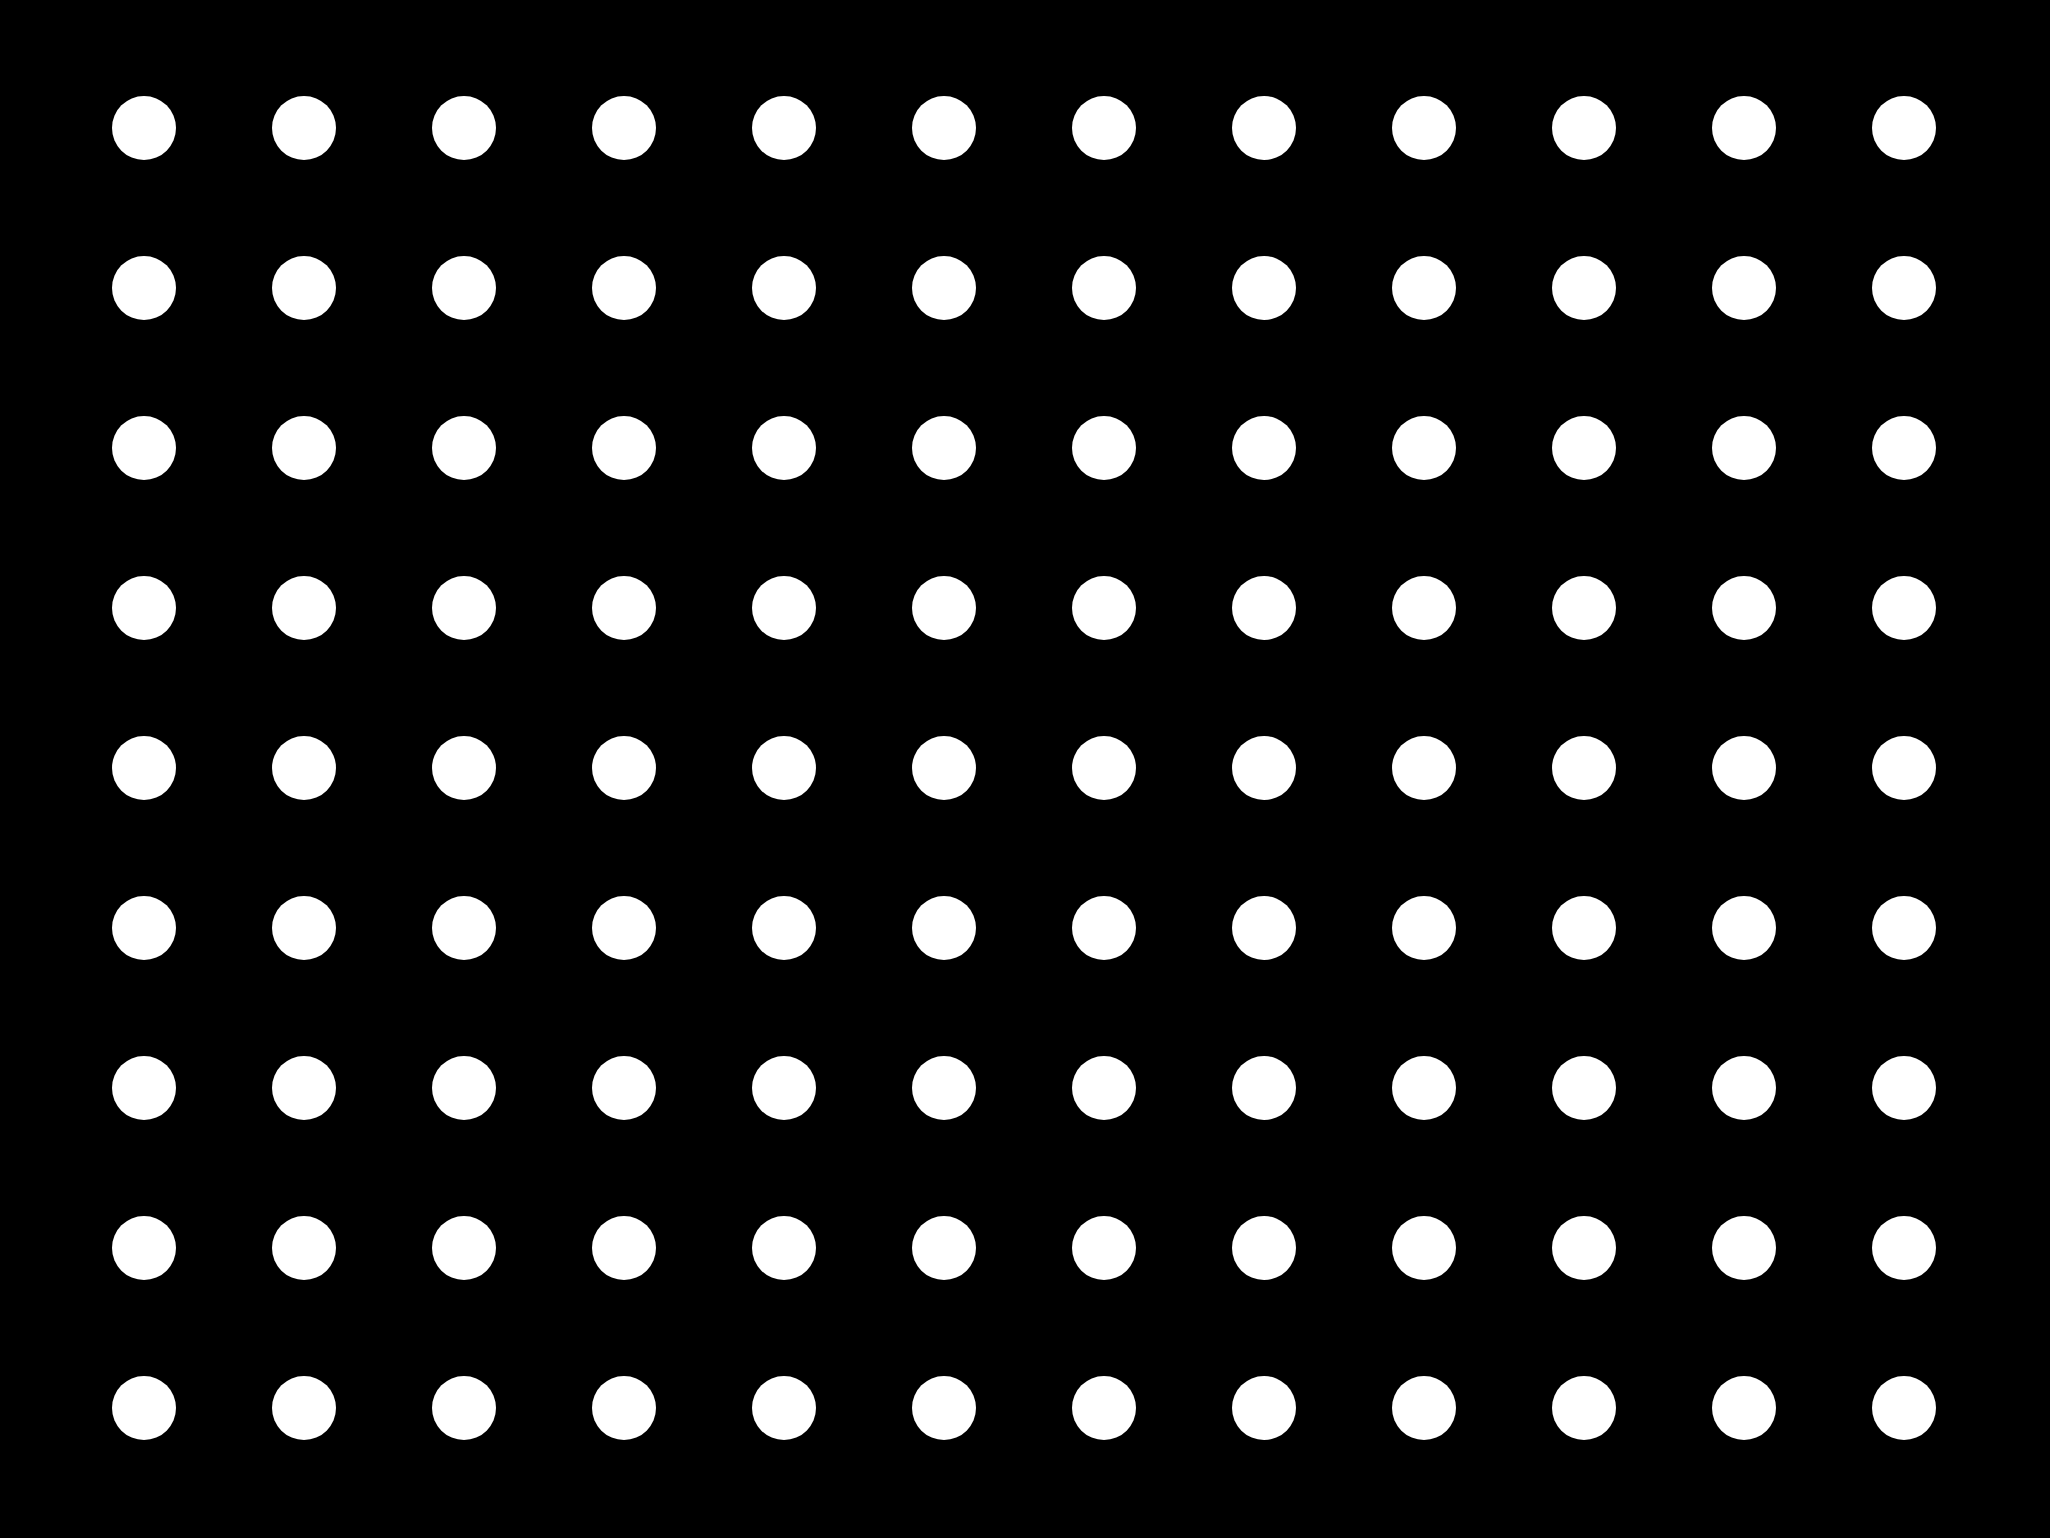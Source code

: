 <mxfile version="20.0.4" type="device"><diagram id="TB4ota5wirnsDeLSB5fu" name="Page-1"><mxGraphModel dx="1384" dy="767" grid="1" gridSize="8" guides="1" tooltips="1" connect="1" arrows="1" fold="1" page="1" pageScale="1" pageWidth="3300" pageHeight="4681" background="#000000" math="0" shadow="0"><root><mxCell id="0"/><mxCell id="1" parent="0"/><mxCell id="B_iCe9IJ6w_yzAtO5XU2-258" value="" style="rounded=0;whiteSpace=wrap;html=1;strokeColor=none;fillColor=#000000;" vertex="1" parent="1"><mxGeometry width="1024" height="768" as="geometry"/></mxCell><mxCell id="B_iCe9IJ6w_yzAtO5XU2-1" value="" style="ellipse;whiteSpace=wrap;html=1;strokeColor=none;fontSize=10;" vertex="1" parent="1"><mxGeometry x="136" y="48" width="32" height="32" as="geometry"/></mxCell><mxCell id="B_iCe9IJ6w_yzAtO5XU2-259" value="" style="ellipse;whiteSpace=wrap;html=1;strokeColor=none;fontSize=10;" vertex="1" parent="1"><mxGeometry x="56" y="128" width="32" height="32" as="geometry"/></mxCell><mxCell id="B_iCe9IJ6w_yzAtO5XU2-260" value="" style="ellipse;whiteSpace=wrap;html=1;strokeColor=none;fontSize=10;" vertex="1" parent="1"><mxGeometry x="56" y="208" width="32" height="32" as="geometry"/></mxCell><mxCell id="B_iCe9IJ6w_yzAtO5XU2-262" value="" style="ellipse;whiteSpace=wrap;html=1;strokeColor=none;fontSize=10;" vertex="1" parent="1"><mxGeometry x="56" y="288" width="32" height="32" as="geometry"/></mxCell><mxCell id="B_iCe9IJ6w_yzAtO5XU2-263" value="" style="ellipse;whiteSpace=wrap;html=1;strokeColor=none;fontSize=10;" vertex="1" parent="1"><mxGeometry x="56" y="368" width="32" height="32" as="geometry"/></mxCell><mxCell id="B_iCe9IJ6w_yzAtO5XU2-264" value="" style="ellipse;whiteSpace=wrap;html=1;strokeColor=none;fontSize=10;" vertex="1" parent="1"><mxGeometry x="56" y="448" width="32" height="32" as="geometry"/></mxCell><mxCell id="B_iCe9IJ6w_yzAtO5XU2-265" value="" style="ellipse;whiteSpace=wrap;html=1;strokeColor=none;fontSize=10;" vertex="1" parent="1"><mxGeometry x="56" y="528" width="32" height="32" as="geometry"/></mxCell><mxCell id="B_iCe9IJ6w_yzAtO5XU2-266" value="" style="ellipse;whiteSpace=wrap;html=1;strokeColor=none;fontSize=10;" vertex="1" parent="1"><mxGeometry x="56" y="608" width="32" height="32" as="geometry"/></mxCell><mxCell id="B_iCe9IJ6w_yzAtO5XU2-268" value="" style="ellipse;whiteSpace=wrap;html=1;strokeColor=none;fontSize=10;" vertex="1" parent="1"><mxGeometry x="56" y="48" width="32" height="32" as="geometry"/></mxCell><mxCell id="B_iCe9IJ6w_yzAtO5XU2-269" value="" style="ellipse;whiteSpace=wrap;html=1;strokeColor=none;fontSize=10;" vertex="1" parent="1"><mxGeometry x="296" y="48" width="32" height="32" as="geometry"/></mxCell><mxCell id="B_iCe9IJ6w_yzAtO5XU2-270" value="" style="ellipse;whiteSpace=wrap;html=1;strokeColor=none;fontSize=10;" vertex="1" parent="1"><mxGeometry x="216" y="48" width="32" height="32" as="geometry"/></mxCell><mxCell id="B_iCe9IJ6w_yzAtO5XU2-271" value="" style="ellipse;whiteSpace=wrap;html=1;strokeColor=none;fontSize=10;" vertex="1" parent="1"><mxGeometry x="456" y="48" width="32" height="32" as="geometry"/></mxCell><mxCell id="B_iCe9IJ6w_yzAtO5XU2-272" value="" style="ellipse;whiteSpace=wrap;html=1;strokeColor=none;fontSize=10;" vertex="1" parent="1"><mxGeometry x="376" y="48" width="32" height="32" as="geometry"/></mxCell><mxCell id="B_iCe9IJ6w_yzAtO5XU2-273" value="" style="ellipse;whiteSpace=wrap;html=1;strokeColor=none;fontSize=10;" vertex="1" parent="1"><mxGeometry x="616" y="48" width="32" height="32" as="geometry"/></mxCell><mxCell id="B_iCe9IJ6w_yzAtO5XU2-274" value="" style="ellipse;whiteSpace=wrap;html=1;strokeColor=none;fontSize=10;" vertex="1" parent="1"><mxGeometry x="536" y="48" width="32" height="32" as="geometry"/></mxCell><mxCell id="B_iCe9IJ6w_yzAtO5XU2-275" value="" style="ellipse;whiteSpace=wrap;html=1;strokeColor=none;fontSize=10;" vertex="1" parent="1"><mxGeometry x="776" y="48" width="32" height="32" as="geometry"/></mxCell><mxCell id="B_iCe9IJ6w_yzAtO5XU2-276" value="" style="ellipse;whiteSpace=wrap;html=1;strokeColor=none;fontSize=10;" vertex="1" parent="1"><mxGeometry x="696" y="48" width="32" height="32" as="geometry"/></mxCell><mxCell id="B_iCe9IJ6w_yzAtO5XU2-277" value="" style="ellipse;whiteSpace=wrap;html=1;strokeColor=none;fontSize=10;" vertex="1" parent="1"><mxGeometry x="936" y="48" width="32" height="32" as="geometry"/></mxCell><mxCell id="B_iCe9IJ6w_yzAtO5XU2-278" value="" style="ellipse;whiteSpace=wrap;html=1;strokeColor=none;fontSize=10;" vertex="1" parent="1"><mxGeometry x="856" y="48" width="32" height="32" as="geometry"/></mxCell><mxCell id="B_iCe9IJ6w_yzAtO5XU2-281" value="" style="ellipse;whiteSpace=wrap;html=1;strokeColor=none;fontSize=10;" vertex="1" parent="1"><mxGeometry x="56" y="688" width="32" height="32" as="geometry"/></mxCell><mxCell id="B_iCe9IJ6w_yzAtO5XU2-282" value="" style="ellipse;whiteSpace=wrap;html=1;strokeColor=none;fontSize=10;" vertex="1" parent="1"><mxGeometry x="136" y="128" width="32" height="32" as="geometry"/></mxCell><mxCell id="B_iCe9IJ6w_yzAtO5XU2-283" value="" style="ellipse;whiteSpace=wrap;html=1;strokeColor=none;fontSize=10;" vertex="1" parent="1"><mxGeometry x="136" y="208" width="32" height="32" as="geometry"/></mxCell><mxCell id="B_iCe9IJ6w_yzAtO5XU2-284" value="" style="ellipse;whiteSpace=wrap;html=1;strokeColor=none;fontSize=10;" vertex="1" parent="1"><mxGeometry x="136" y="288" width="32" height="32" as="geometry"/></mxCell><mxCell id="B_iCe9IJ6w_yzAtO5XU2-285" value="" style="ellipse;whiteSpace=wrap;html=1;strokeColor=none;fontSize=10;" vertex="1" parent="1"><mxGeometry x="136" y="368" width="32" height="32" as="geometry"/></mxCell><mxCell id="B_iCe9IJ6w_yzAtO5XU2-286" value="" style="ellipse;whiteSpace=wrap;html=1;strokeColor=none;fontSize=10;" vertex="1" parent="1"><mxGeometry x="136" y="448" width="32" height="32" as="geometry"/></mxCell><mxCell id="B_iCe9IJ6w_yzAtO5XU2-287" value="" style="ellipse;whiteSpace=wrap;html=1;strokeColor=none;fontSize=10;" vertex="1" parent="1"><mxGeometry x="136" y="528" width="32" height="32" as="geometry"/></mxCell><mxCell id="B_iCe9IJ6w_yzAtO5XU2-288" value="" style="ellipse;whiteSpace=wrap;html=1;strokeColor=none;fontSize=10;" vertex="1" parent="1"><mxGeometry x="136" y="608" width="32" height="32" as="geometry"/></mxCell><mxCell id="B_iCe9IJ6w_yzAtO5XU2-289" value="" style="ellipse;whiteSpace=wrap;html=1;strokeColor=none;fontSize=10;" vertex="1" parent="1"><mxGeometry x="136" y="688" width="32" height="32" as="geometry"/></mxCell><mxCell id="B_iCe9IJ6w_yzAtO5XU2-290" value="" style="ellipse;whiteSpace=wrap;html=1;strokeColor=none;fontSize=10;" vertex="1" parent="1"><mxGeometry x="216" y="128" width="32" height="32" as="geometry"/></mxCell><mxCell id="B_iCe9IJ6w_yzAtO5XU2-291" value="" style="ellipse;whiteSpace=wrap;html=1;strokeColor=none;fontSize=10;" vertex="1" parent="1"><mxGeometry x="216" y="208" width="32" height="32" as="geometry"/></mxCell><mxCell id="B_iCe9IJ6w_yzAtO5XU2-292" value="" style="ellipse;whiteSpace=wrap;html=1;strokeColor=none;fontSize=10;" vertex="1" parent="1"><mxGeometry x="216" y="288" width="32" height="32" as="geometry"/></mxCell><mxCell id="B_iCe9IJ6w_yzAtO5XU2-293" value="" style="ellipse;whiteSpace=wrap;html=1;strokeColor=none;fontSize=10;" vertex="1" parent="1"><mxGeometry x="216" y="368" width="32" height="32" as="geometry"/></mxCell><mxCell id="B_iCe9IJ6w_yzAtO5XU2-294" value="" style="ellipse;whiteSpace=wrap;html=1;strokeColor=none;fontSize=10;" vertex="1" parent="1"><mxGeometry x="216" y="448" width="32" height="32" as="geometry"/></mxCell><mxCell id="B_iCe9IJ6w_yzAtO5XU2-295" value="" style="ellipse;whiteSpace=wrap;html=1;strokeColor=none;fontSize=10;" vertex="1" parent="1"><mxGeometry x="216" y="528" width="32" height="32" as="geometry"/></mxCell><mxCell id="B_iCe9IJ6w_yzAtO5XU2-296" value="" style="ellipse;whiteSpace=wrap;html=1;strokeColor=none;fontSize=10;" vertex="1" parent="1"><mxGeometry x="216" y="608" width="32" height="32" as="geometry"/></mxCell><mxCell id="B_iCe9IJ6w_yzAtO5XU2-297" value="" style="ellipse;whiteSpace=wrap;html=1;strokeColor=none;fontSize=10;" vertex="1" parent="1"><mxGeometry x="216" y="688" width="32" height="32" as="geometry"/></mxCell><mxCell id="B_iCe9IJ6w_yzAtO5XU2-298" value="" style="ellipse;whiteSpace=wrap;html=1;strokeColor=none;fontSize=10;" vertex="1" parent="1"><mxGeometry x="296" y="128" width="32" height="32" as="geometry"/></mxCell><mxCell id="B_iCe9IJ6w_yzAtO5XU2-299" value="" style="ellipse;whiteSpace=wrap;html=1;strokeColor=none;fontSize=10;" vertex="1" parent="1"><mxGeometry x="296" y="208" width="32" height="32" as="geometry"/></mxCell><mxCell id="B_iCe9IJ6w_yzAtO5XU2-300" value="" style="ellipse;whiteSpace=wrap;html=1;strokeColor=none;fontSize=10;" vertex="1" parent="1"><mxGeometry x="296" y="288" width="32" height="32" as="geometry"/></mxCell><mxCell id="B_iCe9IJ6w_yzAtO5XU2-301" value="" style="ellipse;whiteSpace=wrap;html=1;strokeColor=none;fontSize=10;" vertex="1" parent="1"><mxGeometry x="296" y="368" width="32" height="32" as="geometry"/></mxCell><mxCell id="B_iCe9IJ6w_yzAtO5XU2-302" value="" style="ellipse;whiteSpace=wrap;html=1;strokeColor=none;fontSize=10;" vertex="1" parent="1"><mxGeometry x="296" y="448" width="32" height="32" as="geometry"/></mxCell><mxCell id="B_iCe9IJ6w_yzAtO5XU2-303" value="" style="ellipse;whiteSpace=wrap;html=1;strokeColor=none;fontSize=10;" vertex="1" parent="1"><mxGeometry x="296" y="528" width="32" height="32" as="geometry"/></mxCell><mxCell id="B_iCe9IJ6w_yzAtO5XU2-304" value="" style="ellipse;whiteSpace=wrap;html=1;strokeColor=none;fontSize=10;" vertex="1" parent="1"><mxGeometry x="296" y="608" width="32" height="32" as="geometry"/></mxCell><mxCell id="B_iCe9IJ6w_yzAtO5XU2-305" value="" style="ellipse;whiteSpace=wrap;html=1;strokeColor=none;fontSize=10;" vertex="1" parent="1"><mxGeometry x="296" y="688" width="32" height="32" as="geometry"/></mxCell><mxCell id="B_iCe9IJ6w_yzAtO5XU2-306" value="" style="ellipse;whiteSpace=wrap;html=1;strokeColor=none;fontSize=10;" vertex="1" parent="1"><mxGeometry x="376" y="128" width="32" height="32" as="geometry"/></mxCell><mxCell id="B_iCe9IJ6w_yzAtO5XU2-307" value="" style="ellipse;whiteSpace=wrap;html=1;strokeColor=none;fontSize=10;" vertex="1" parent="1"><mxGeometry x="376" y="208" width="32" height="32" as="geometry"/></mxCell><mxCell id="B_iCe9IJ6w_yzAtO5XU2-308" value="" style="ellipse;whiteSpace=wrap;html=1;strokeColor=none;fontSize=10;" vertex="1" parent="1"><mxGeometry x="376" y="288" width="32" height="32" as="geometry"/></mxCell><mxCell id="B_iCe9IJ6w_yzAtO5XU2-309" value="" style="ellipse;whiteSpace=wrap;html=1;strokeColor=none;fontSize=10;" vertex="1" parent="1"><mxGeometry x="376" y="368" width="32" height="32" as="geometry"/></mxCell><mxCell id="B_iCe9IJ6w_yzAtO5XU2-310" value="" style="ellipse;whiteSpace=wrap;html=1;strokeColor=none;fontSize=10;" vertex="1" parent="1"><mxGeometry x="376" y="448" width="32" height="32" as="geometry"/></mxCell><mxCell id="B_iCe9IJ6w_yzAtO5XU2-311" value="" style="ellipse;whiteSpace=wrap;html=1;strokeColor=none;fontSize=10;" vertex="1" parent="1"><mxGeometry x="376" y="528" width="32" height="32" as="geometry"/></mxCell><mxCell id="B_iCe9IJ6w_yzAtO5XU2-312" value="" style="ellipse;whiteSpace=wrap;html=1;strokeColor=none;fontSize=10;" vertex="1" parent="1"><mxGeometry x="376" y="608" width="32" height="32" as="geometry"/></mxCell><mxCell id="B_iCe9IJ6w_yzAtO5XU2-313" value="" style="ellipse;whiteSpace=wrap;html=1;strokeColor=none;fontSize=10;" vertex="1" parent="1"><mxGeometry x="376" y="688" width="32" height="32" as="geometry"/></mxCell><mxCell id="B_iCe9IJ6w_yzAtO5XU2-314" value="" style="ellipse;whiteSpace=wrap;html=1;strokeColor=none;fontSize=10;" vertex="1" parent="1"><mxGeometry x="456" y="128" width="32" height="32" as="geometry"/></mxCell><mxCell id="B_iCe9IJ6w_yzAtO5XU2-315" value="" style="ellipse;whiteSpace=wrap;html=1;strokeColor=none;fontSize=10;" vertex="1" parent="1"><mxGeometry x="456" y="208" width="32" height="32" as="geometry"/></mxCell><mxCell id="B_iCe9IJ6w_yzAtO5XU2-316" value="" style="ellipse;whiteSpace=wrap;html=1;strokeColor=none;fontSize=10;" vertex="1" parent="1"><mxGeometry x="456" y="288" width="32" height="32" as="geometry"/></mxCell><mxCell id="B_iCe9IJ6w_yzAtO5XU2-317" value="" style="ellipse;whiteSpace=wrap;html=1;strokeColor=none;fontSize=10;" vertex="1" parent="1"><mxGeometry x="456" y="368" width="32" height="32" as="geometry"/></mxCell><mxCell id="B_iCe9IJ6w_yzAtO5XU2-318" value="" style="ellipse;whiteSpace=wrap;html=1;strokeColor=none;fontSize=10;" vertex="1" parent="1"><mxGeometry x="456" y="448" width="32" height="32" as="geometry"/></mxCell><mxCell id="B_iCe9IJ6w_yzAtO5XU2-319" value="" style="ellipse;whiteSpace=wrap;html=1;strokeColor=none;fontSize=10;" vertex="1" parent="1"><mxGeometry x="456" y="528" width="32" height="32" as="geometry"/></mxCell><mxCell id="B_iCe9IJ6w_yzAtO5XU2-320" value="" style="ellipse;whiteSpace=wrap;html=1;strokeColor=none;fontSize=10;" vertex="1" parent="1"><mxGeometry x="456" y="608" width="32" height="32" as="geometry"/></mxCell><mxCell id="B_iCe9IJ6w_yzAtO5XU2-321" value="" style="ellipse;whiteSpace=wrap;html=1;strokeColor=none;fontSize=10;" vertex="1" parent="1"><mxGeometry x="456" y="688" width="32" height="32" as="geometry"/></mxCell><mxCell id="B_iCe9IJ6w_yzAtO5XU2-322" value="" style="ellipse;whiteSpace=wrap;html=1;strokeColor=none;fontSize=10;" vertex="1" parent="1"><mxGeometry x="536" y="128" width="32" height="32" as="geometry"/></mxCell><mxCell id="B_iCe9IJ6w_yzAtO5XU2-323" value="" style="ellipse;whiteSpace=wrap;html=1;strokeColor=none;fontSize=10;" vertex="1" parent="1"><mxGeometry x="536" y="208" width="32" height="32" as="geometry"/></mxCell><mxCell id="B_iCe9IJ6w_yzAtO5XU2-324" value="" style="ellipse;whiteSpace=wrap;html=1;strokeColor=none;fontSize=10;" vertex="1" parent="1"><mxGeometry x="536" y="288" width="32" height="32" as="geometry"/></mxCell><mxCell id="B_iCe9IJ6w_yzAtO5XU2-325" value="" style="ellipse;whiteSpace=wrap;html=1;strokeColor=none;fontSize=10;" vertex="1" parent="1"><mxGeometry x="536" y="368" width="32" height="32" as="geometry"/></mxCell><mxCell id="B_iCe9IJ6w_yzAtO5XU2-326" value="" style="ellipse;whiteSpace=wrap;html=1;strokeColor=none;fontSize=10;" vertex="1" parent="1"><mxGeometry x="536" y="448" width="32" height="32" as="geometry"/></mxCell><mxCell id="B_iCe9IJ6w_yzAtO5XU2-327" value="" style="ellipse;whiteSpace=wrap;html=1;strokeColor=none;fontSize=10;" vertex="1" parent="1"><mxGeometry x="536" y="528" width="32" height="32" as="geometry"/></mxCell><mxCell id="B_iCe9IJ6w_yzAtO5XU2-328" value="" style="ellipse;whiteSpace=wrap;html=1;strokeColor=none;fontSize=10;" vertex="1" parent="1"><mxGeometry x="536" y="608" width="32" height="32" as="geometry"/></mxCell><mxCell id="B_iCe9IJ6w_yzAtO5XU2-329" value="" style="ellipse;whiteSpace=wrap;html=1;strokeColor=none;fontSize=10;" vertex="1" parent="1"><mxGeometry x="536" y="688" width="32" height="32" as="geometry"/></mxCell><mxCell id="B_iCe9IJ6w_yzAtO5XU2-330" value="" style="ellipse;whiteSpace=wrap;html=1;strokeColor=none;fontSize=10;" vertex="1" parent="1"><mxGeometry x="616" y="128" width="32" height="32" as="geometry"/></mxCell><mxCell id="B_iCe9IJ6w_yzAtO5XU2-331" value="" style="ellipse;whiteSpace=wrap;html=1;strokeColor=none;fontSize=10;" vertex="1" parent="1"><mxGeometry x="616" y="208" width="32" height="32" as="geometry"/></mxCell><mxCell id="B_iCe9IJ6w_yzAtO5XU2-332" value="" style="ellipse;whiteSpace=wrap;html=1;strokeColor=none;fontSize=10;" vertex="1" parent="1"><mxGeometry x="616" y="288" width="32" height="32" as="geometry"/></mxCell><mxCell id="B_iCe9IJ6w_yzAtO5XU2-333" value="" style="ellipse;whiteSpace=wrap;html=1;strokeColor=none;fontSize=10;" vertex="1" parent="1"><mxGeometry x="616" y="368" width="32" height="32" as="geometry"/></mxCell><mxCell id="B_iCe9IJ6w_yzAtO5XU2-334" value="" style="ellipse;whiteSpace=wrap;html=1;strokeColor=none;fontSize=10;" vertex="1" parent="1"><mxGeometry x="616" y="448" width="32" height="32" as="geometry"/></mxCell><mxCell id="B_iCe9IJ6w_yzAtO5XU2-335" value="" style="ellipse;whiteSpace=wrap;html=1;strokeColor=none;fontSize=10;" vertex="1" parent="1"><mxGeometry x="616" y="528" width="32" height="32" as="geometry"/></mxCell><mxCell id="B_iCe9IJ6w_yzAtO5XU2-336" value="" style="ellipse;whiteSpace=wrap;html=1;strokeColor=none;fontSize=10;" vertex="1" parent="1"><mxGeometry x="616" y="608" width="32" height="32" as="geometry"/></mxCell><mxCell id="B_iCe9IJ6w_yzAtO5XU2-337" value="" style="ellipse;whiteSpace=wrap;html=1;strokeColor=none;fontSize=10;" vertex="1" parent="1"><mxGeometry x="616" y="688" width="32" height="32" as="geometry"/></mxCell><mxCell id="B_iCe9IJ6w_yzAtO5XU2-338" value="" style="ellipse;whiteSpace=wrap;html=1;strokeColor=none;fontSize=10;" vertex="1" parent="1"><mxGeometry x="696" y="128" width="32" height="32" as="geometry"/></mxCell><mxCell id="B_iCe9IJ6w_yzAtO5XU2-339" value="" style="ellipse;whiteSpace=wrap;html=1;strokeColor=none;fontSize=10;" vertex="1" parent="1"><mxGeometry x="696" y="208" width="32" height="32" as="geometry"/></mxCell><mxCell id="B_iCe9IJ6w_yzAtO5XU2-340" value="" style="ellipse;whiteSpace=wrap;html=1;strokeColor=none;fontSize=10;" vertex="1" parent="1"><mxGeometry x="696" y="288" width="32" height="32" as="geometry"/></mxCell><mxCell id="B_iCe9IJ6w_yzAtO5XU2-341" value="" style="ellipse;whiteSpace=wrap;html=1;strokeColor=none;fontSize=10;" vertex="1" parent="1"><mxGeometry x="696" y="368" width="32" height="32" as="geometry"/></mxCell><mxCell id="B_iCe9IJ6w_yzAtO5XU2-342" value="" style="ellipse;whiteSpace=wrap;html=1;strokeColor=none;fontSize=10;" vertex="1" parent="1"><mxGeometry x="696" y="448" width="32" height="32" as="geometry"/></mxCell><mxCell id="B_iCe9IJ6w_yzAtO5XU2-343" value="" style="ellipse;whiteSpace=wrap;html=1;strokeColor=none;fontSize=10;" vertex="1" parent="1"><mxGeometry x="696" y="528" width="32" height="32" as="geometry"/></mxCell><mxCell id="B_iCe9IJ6w_yzAtO5XU2-344" value="" style="ellipse;whiteSpace=wrap;html=1;strokeColor=none;fontSize=10;" vertex="1" parent="1"><mxGeometry x="696" y="608" width="32" height="32" as="geometry"/></mxCell><mxCell id="B_iCe9IJ6w_yzAtO5XU2-345" value="" style="ellipse;whiteSpace=wrap;html=1;strokeColor=none;fontSize=10;" vertex="1" parent="1"><mxGeometry x="696" y="688" width="32" height="32" as="geometry"/></mxCell><mxCell id="B_iCe9IJ6w_yzAtO5XU2-346" value="" style="ellipse;whiteSpace=wrap;html=1;strokeColor=none;fontSize=10;" vertex="1" parent="1"><mxGeometry x="776" y="128" width="32" height="32" as="geometry"/></mxCell><mxCell id="B_iCe9IJ6w_yzAtO5XU2-347" value="" style="ellipse;whiteSpace=wrap;html=1;strokeColor=none;fontSize=10;" vertex="1" parent="1"><mxGeometry x="776" y="208" width="32" height="32" as="geometry"/></mxCell><mxCell id="B_iCe9IJ6w_yzAtO5XU2-348" value="" style="ellipse;whiteSpace=wrap;html=1;strokeColor=none;fontSize=10;" vertex="1" parent="1"><mxGeometry x="776" y="288" width="32" height="32" as="geometry"/></mxCell><mxCell id="B_iCe9IJ6w_yzAtO5XU2-349" value="" style="ellipse;whiteSpace=wrap;html=1;strokeColor=none;fontSize=10;" vertex="1" parent="1"><mxGeometry x="776" y="368" width="32" height="32" as="geometry"/></mxCell><mxCell id="B_iCe9IJ6w_yzAtO5XU2-350" value="" style="ellipse;whiteSpace=wrap;html=1;strokeColor=none;fontSize=10;" vertex="1" parent="1"><mxGeometry x="776" y="448" width="32" height="32" as="geometry"/></mxCell><mxCell id="B_iCe9IJ6w_yzAtO5XU2-351" value="" style="ellipse;whiteSpace=wrap;html=1;strokeColor=none;fontSize=10;" vertex="1" parent="1"><mxGeometry x="776" y="528" width="32" height="32" as="geometry"/></mxCell><mxCell id="B_iCe9IJ6w_yzAtO5XU2-352" value="" style="ellipse;whiteSpace=wrap;html=1;strokeColor=none;fontSize=10;" vertex="1" parent="1"><mxGeometry x="776" y="608" width="32" height="32" as="geometry"/></mxCell><mxCell id="B_iCe9IJ6w_yzAtO5XU2-353" value="" style="ellipse;whiteSpace=wrap;html=1;strokeColor=none;fontSize=10;" vertex="1" parent="1"><mxGeometry x="776" y="688" width="32" height="32" as="geometry"/></mxCell><mxCell id="B_iCe9IJ6w_yzAtO5XU2-354" value="" style="ellipse;whiteSpace=wrap;html=1;strokeColor=none;fontSize=10;" vertex="1" parent="1"><mxGeometry x="856" y="128" width="32" height="32" as="geometry"/></mxCell><mxCell id="B_iCe9IJ6w_yzAtO5XU2-355" value="" style="ellipse;whiteSpace=wrap;html=1;strokeColor=none;fontSize=10;" vertex="1" parent="1"><mxGeometry x="856" y="208" width="32" height="32" as="geometry"/></mxCell><mxCell id="B_iCe9IJ6w_yzAtO5XU2-356" value="" style="ellipse;whiteSpace=wrap;html=1;strokeColor=none;fontSize=10;" vertex="1" parent="1"><mxGeometry x="856" y="288" width="32" height="32" as="geometry"/></mxCell><mxCell id="B_iCe9IJ6w_yzAtO5XU2-357" value="" style="ellipse;whiteSpace=wrap;html=1;strokeColor=none;fontSize=10;" vertex="1" parent="1"><mxGeometry x="856" y="368" width="32" height="32" as="geometry"/></mxCell><mxCell id="B_iCe9IJ6w_yzAtO5XU2-358" value="" style="ellipse;whiteSpace=wrap;html=1;strokeColor=none;fontSize=10;" vertex="1" parent="1"><mxGeometry x="856" y="448" width="32" height="32" as="geometry"/></mxCell><mxCell id="B_iCe9IJ6w_yzAtO5XU2-359" value="" style="ellipse;whiteSpace=wrap;html=1;strokeColor=none;fontSize=10;" vertex="1" parent="1"><mxGeometry x="856" y="528" width="32" height="32" as="geometry"/></mxCell><mxCell id="B_iCe9IJ6w_yzAtO5XU2-360" value="" style="ellipse;whiteSpace=wrap;html=1;strokeColor=none;fontSize=10;" vertex="1" parent="1"><mxGeometry x="856" y="608" width="32" height="32" as="geometry"/></mxCell><mxCell id="B_iCe9IJ6w_yzAtO5XU2-361" value="" style="ellipse;whiteSpace=wrap;html=1;strokeColor=none;fontSize=10;" vertex="1" parent="1"><mxGeometry x="856" y="688" width="32" height="32" as="geometry"/></mxCell><mxCell id="B_iCe9IJ6w_yzAtO5XU2-362" value="" style="ellipse;whiteSpace=wrap;html=1;strokeColor=none;fontSize=10;" vertex="1" parent="1"><mxGeometry x="936" y="128" width="32" height="32" as="geometry"/></mxCell><mxCell id="B_iCe9IJ6w_yzAtO5XU2-363" value="" style="ellipse;whiteSpace=wrap;html=1;strokeColor=none;fontSize=10;" vertex="1" parent="1"><mxGeometry x="936" y="208" width="32" height="32" as="geometry"/></mxCell><mxCell id="B_iCe9IJ6w_yzAtO5XU2-364" value="" style="ellipse;whiteSpace=wrap;html=1;strokeColor=none;fontSize=10;" vertex="1" parent="1"><mxGeometry x="936" y="288" width="32" height="32" as="geometry"/></mxCell><mxCell id="B_iCe9IJ6w_yzAtO5XU2-365" value="" style="ellipse;whiteSpace=wrap;html=1;strokeColor=none;fontSize=10;" vertex="1" parent="1"><mxGeometry x="936" y="368" width="32" height="32" as="geometry"/></mxCell><mxCell id="B_iCe9IJ6w_yzAtO5XU2-366" value="" style="ellipse;whiteSpace=wrap;html=1;strokeColor=none;fontSize=10;" vertex="1" parent="1"><mxGeometry x="936" y="448" width="32" height="32" as="geometry"/></mxCell><mxCell id="B_iCe9IJ6w_yzAtO5XU2-367" value="" style="ellipse;whiteSpace=wrap;html=1;strokeColor=none;fontSize=10;" vertex="1" parent="1"><mxGeometry x="936" y="528" width="32" height="32" as="geometry"/></mxCell><mxCell id="B_iCe9IJ6w_yzAtO5XU2-368" value="" style="ellipse;whiteSpace=wrap;html=1;strokeColor=none;fontSize=10;" vertex="1" parent="1"><mxGeometry x="936" y="608" width="32" height="32" as="geometry"/></mxCell><mxCell id="B_iCe9IJ6w_yzAtO5XU2-369" value="" style="ellipse;whiteSpace=wrap;html=1;strokeColor=none;fontSize=10;" vertex="1" parent="1"><mxGeometry x="936" y="688" width="32" height="32" as="geometry"/></mxCell></root></mxGraphModel></diagram></mxfile>